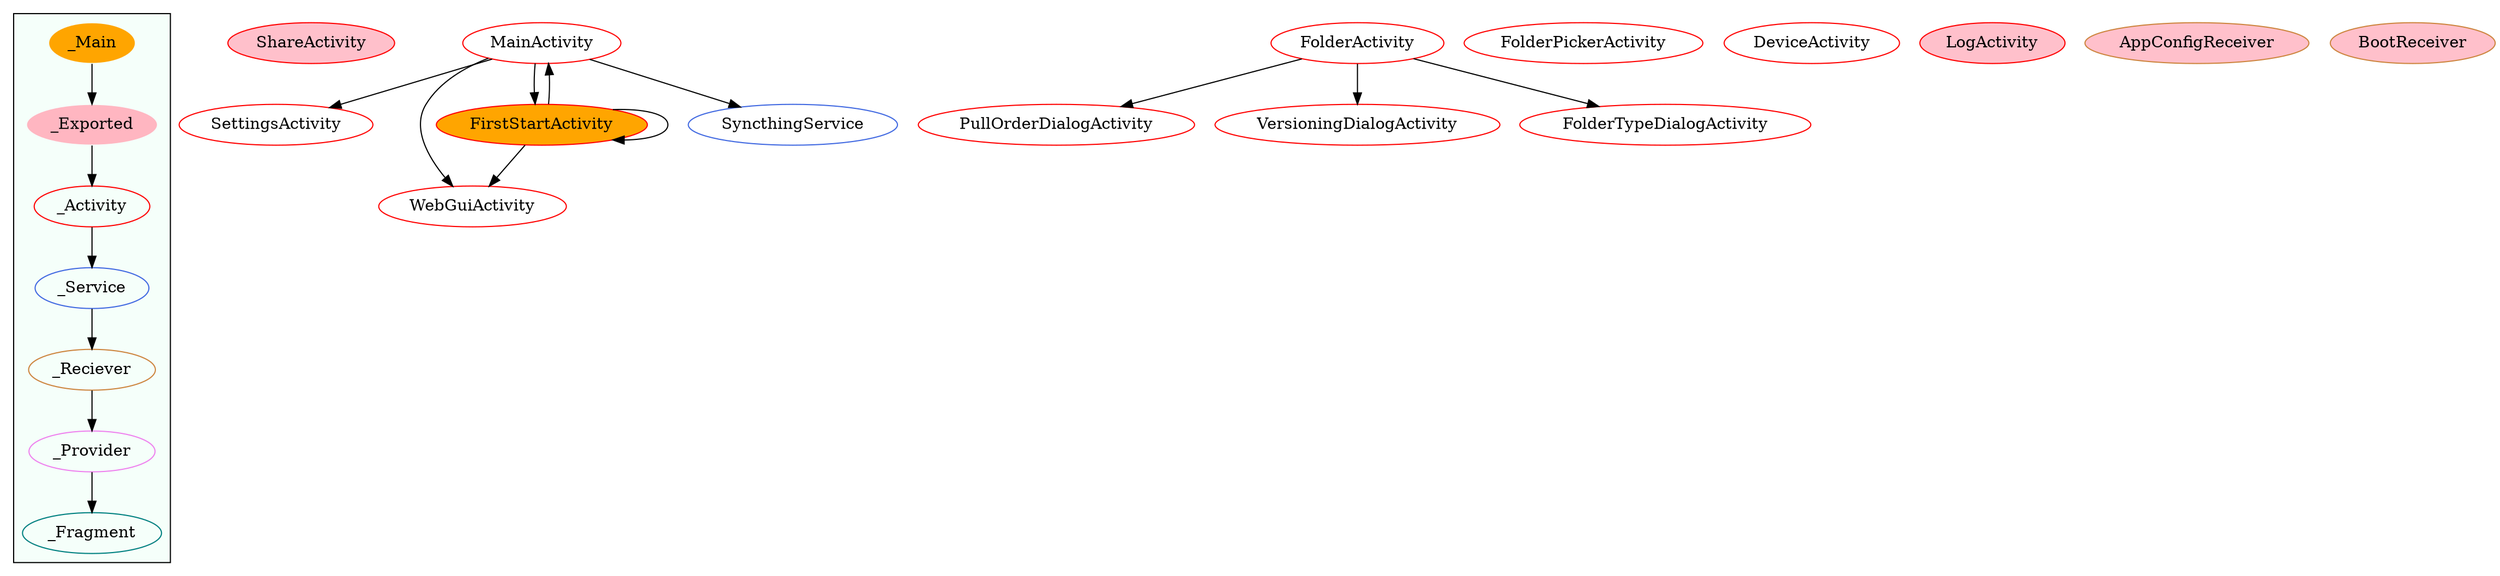 digraph G {
subgraph cluster_legend{ 
bgcolor=mintcream;
_Activity[color = red];
_Service[color = royalblue];
_Provider[color = violet];
_Reciever[color = peru];
_Fragment[color = teal];
_Main[style=filled, fillcolor=orange, color = mintcream];
_Exported[style=filled, fillcolor=lightpink, color = mintcream];
_Main -> _Exported -> _Activity -> _Service -> _Reciever -> _Provider -> _Fragment; 
}
ShareActivity[style=filled, fillcolor=pink, color = red];
SettingsActivity[color = red];
PullOrderDialogActivity[color = red];
MainActivity[color = red];
FolderPickerActivity[color = red];
VersioningDialogActivity[color = red];
WebGuiActivity[color = red];
DeviceActivity[color = red];
FolderTypeDialogActivity[color = red];
FolderActivity[color = red];
FirstStartActivity[style=filled, fillcolor=orange, color = red];
LogActivity[style=filled, fillcolor=pink, color = red];
SyncthingService[color = royalblue];
AppConfigReceiver[style=filled, fillcolor=pink, color = peru];
BootReceiver[style=filled, fillcolor=pink, color = peru];
MainActivity->SyncthingService;
MainActivity->FirstStartActivity;
MainActivity->SettingsActivity;
MainActivity->WebGuiActivity;
FolderActivity->VersioningDialogActivity;
FolderActivity->PullOrderDialogActivity;
FolderActivity->FolderTypeDialogActivity;
FirstStartActivity->MainActivity;
FirstStartActivity->FirstStartActivity;
FirstStartActivity->WebGuiActivity;
}
